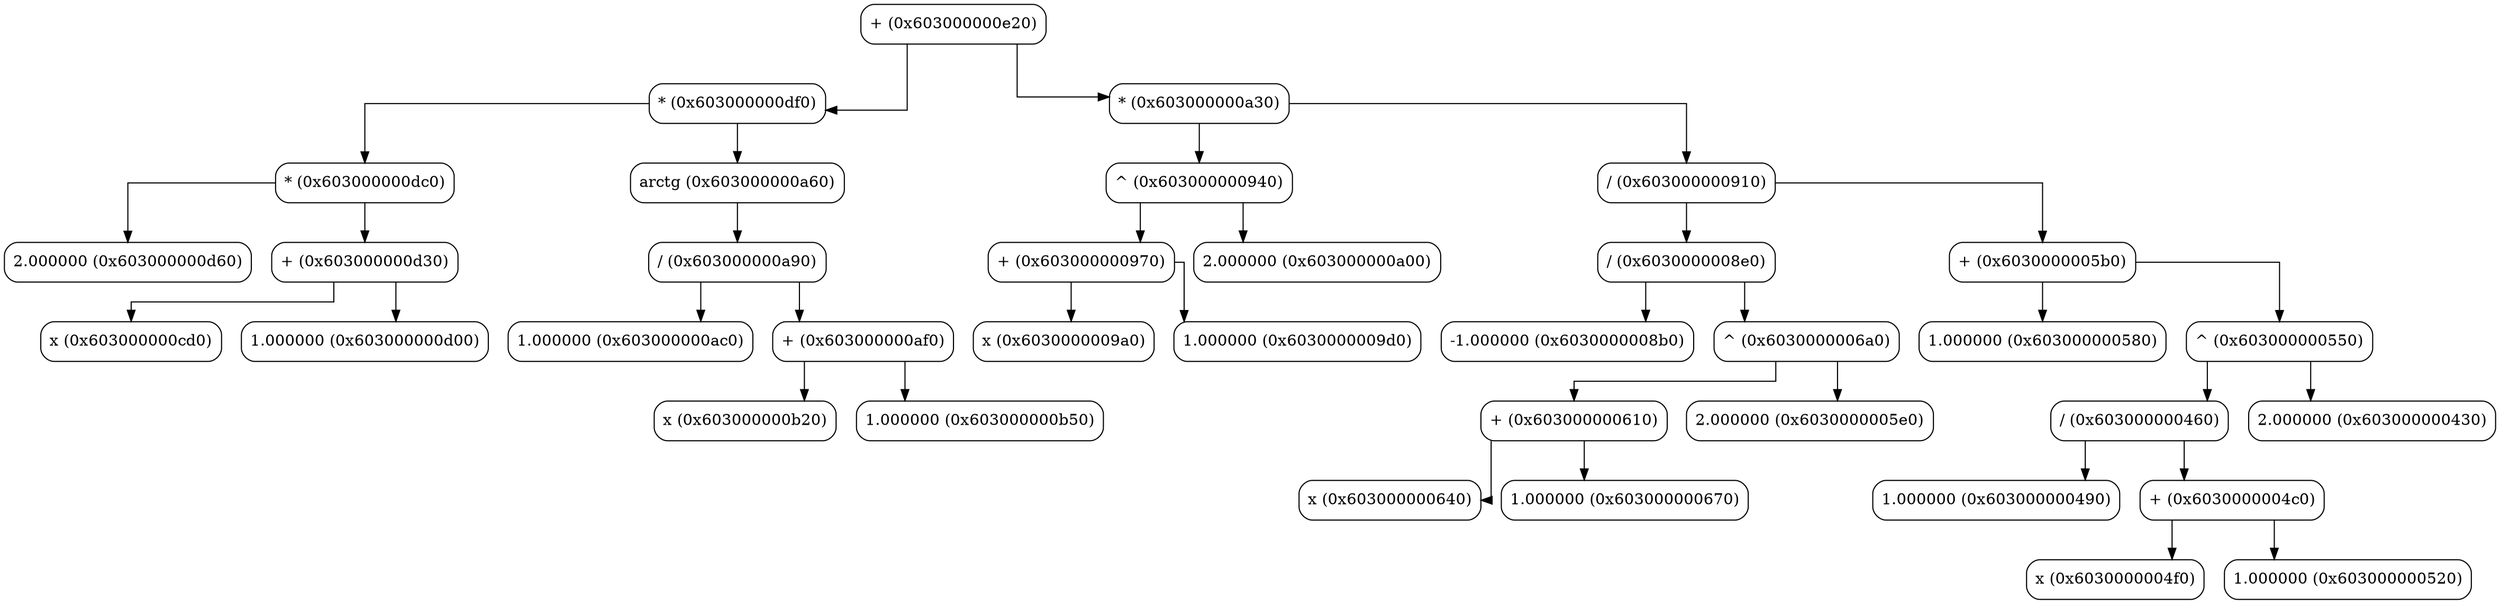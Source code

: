 digraph {
graph [dpi = 200, splines=ortho];
node [shape = "rectangle", style="rounded"];
node0 [label="+ (0x603000000e20)"]
node1 [label="* (0x603000000df0)"]
node3 [label="* (0x603000000dc0)"]
node7 [label="2.000000 (0x603000000d60)"]
node8 [label="+ (0x603000000d30)"]
node17 [label="x (0x603000000cd0)"]
node18 [label="1.000000 (0x603000000d00)"]
node8 -> node17
node8 -> node18
node3 -> node7
node3 -> node8
node4 [label="arctg (0x603000000a60)"]
node10 [label="/ (0x603000000a90)"]
node21 [label="1.000000 (0x603000000ac0)"]
node22 [label="+ (0x603000000af0)"]
node45 [label="x (0x603000000b20)"]
node46 [label="1.000000 (0x603000000b50)"]
node22 -> node45
node22 -> node46
node10 -> node21
node10 -> node22
node4 -> node10
node1 -> node3
node1 -> node4
node2 [label="* (0x603000000a30)"]
node5 [label="^ (0x603000000940)"]
node11 [label="+ (0x603000000970)"]
node23 [label="x (0x6030000009a0)"]
node24 [label="1.000000 (0x6030000009d0)"]
node11 -> node23
node11 -> node24
node12 [label="2.000000 (0x603000000a00)"]
node5 -> node11
node5 -> node12
node6 [label="/ (0x603000000910)"]
node13 [label="/ (0x6030000008e0)"]
node27 [label="-1.000000 (0x6030000008b0)"]
node28 [label="^ (0x6030000006a0)"]
node57 [label="+ (0x603000000610)"]
node115 [label="x (0x603000000640)"]
node116 [label="1.000000 (0x603000000670)"]
node57 -> node115
node57 -> node116
node58 [label="2.000000 (0x6030000005e0)"]
node28 -> node57
node28 -> node58
node13 -> node27
node13 -> node28
node14 [label="+ (0x6030000005b0)"]
node29 [label="1.000000 (0x603000000580)"]
node30 [label="^ (0x603000000550)"]
node61 [label="/ (0x603000000460)"]
node123 [label="1.000000 (0x603000000490)"]
node124 [label="+ (0x6030000004c0)"]
node249 [label="x (0x6030000004f0)"]
node250 [label="1.000000 (0x603000000520)"]
node124 -> node249
node124 -> node250
node61 -> node123
node61 -> node124
node62 [label="2.000000 (0x603000000430)"]
node30 -> node61
node30 -> node62
node14 -> node29
node14 -> node30
node6 -> node13
node6 -> node14
node2 -> node5
node2 -> node6
node0 -> node1
node0 -> node2
}
